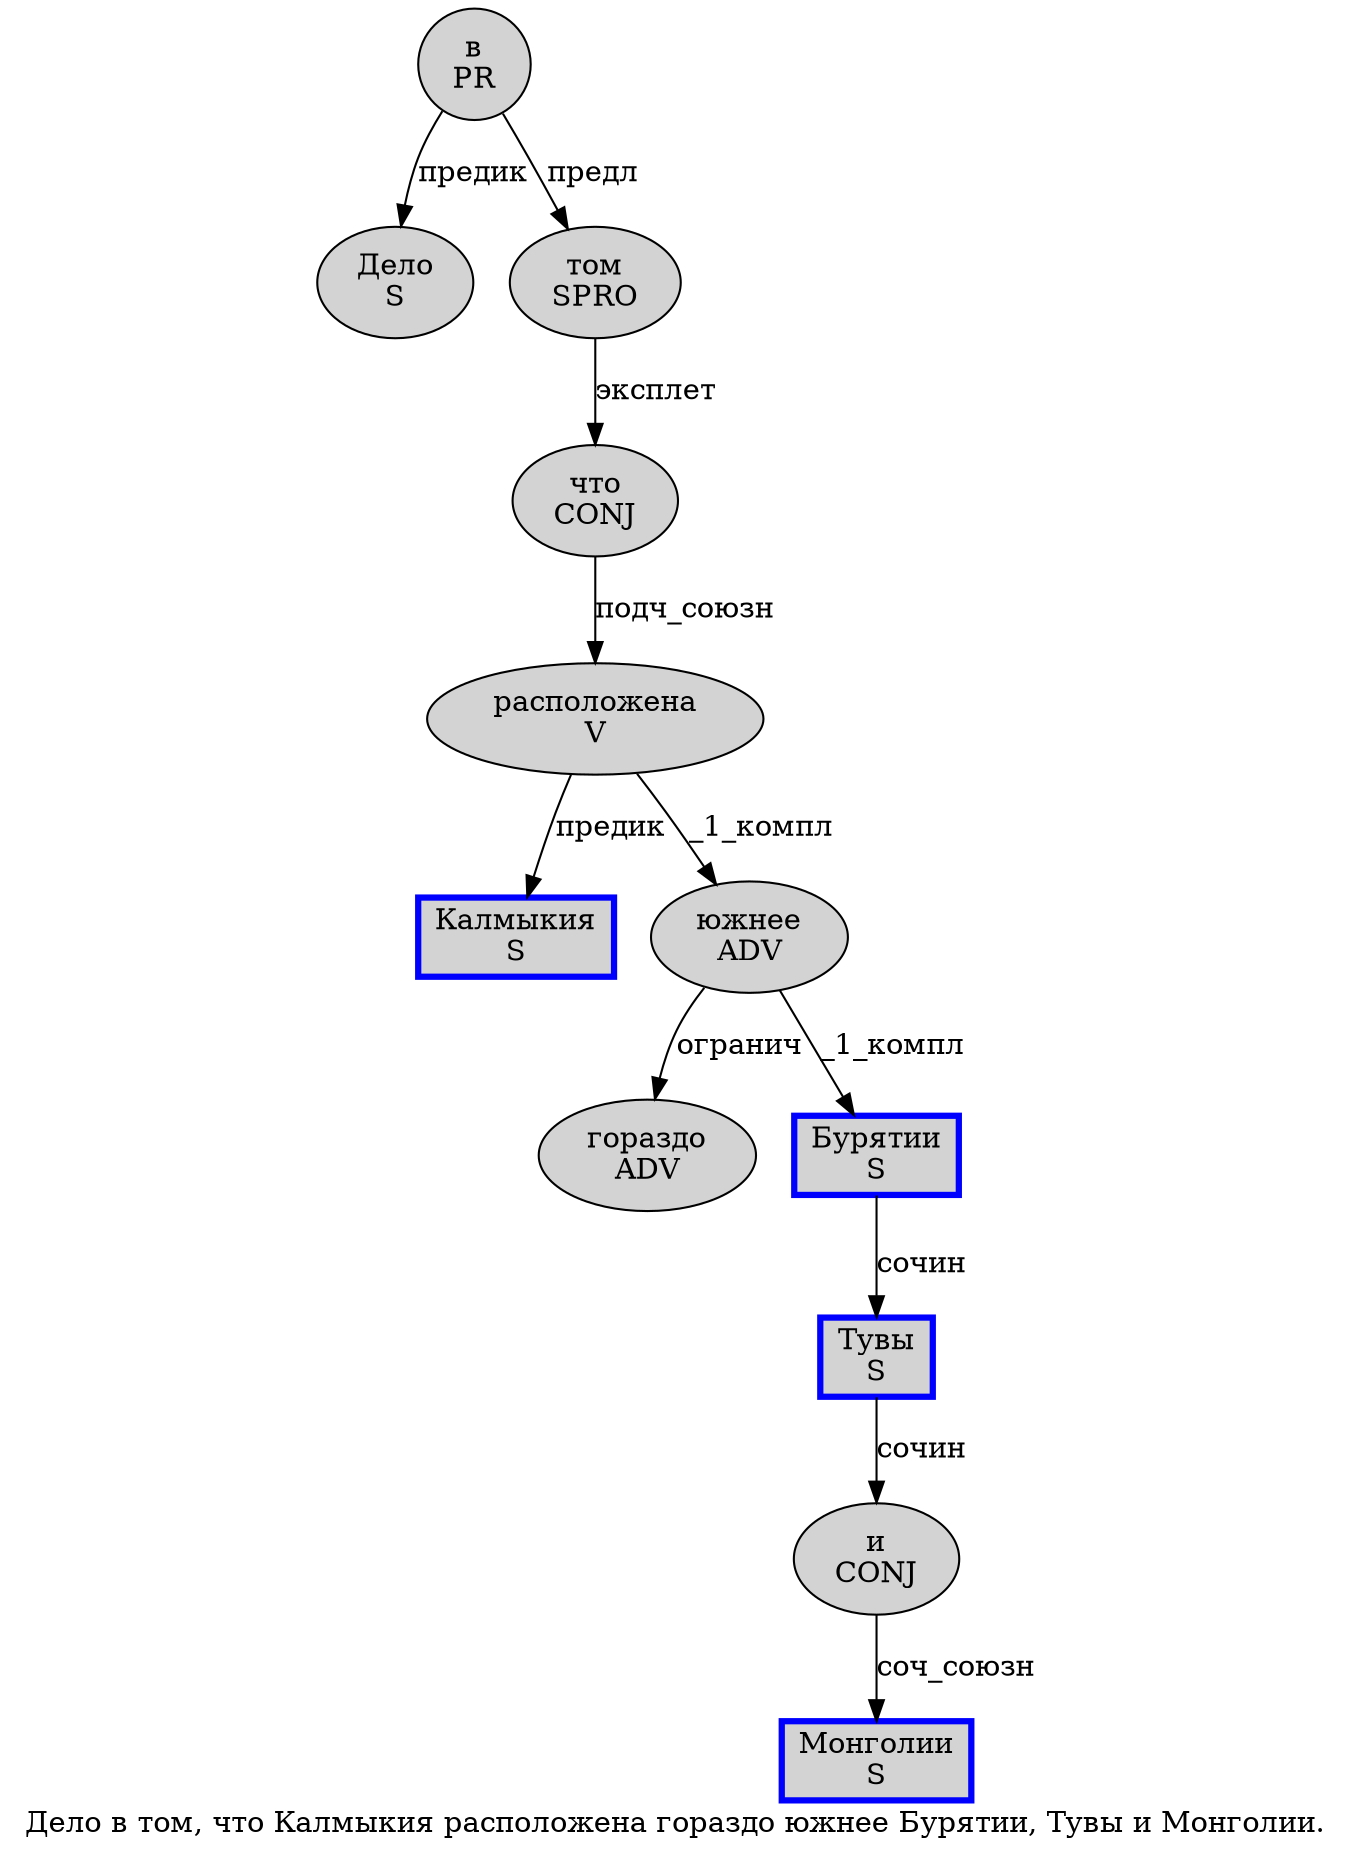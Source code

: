 digraph SENTENCE_1337 {
	graph [label="Дело в том, что Калмыкия расположена гораздо южнее Бурятии, Тувы и Монголии."]
	node [style=filled]
		0 [label="Дело
S" color="" fillcolor=lightgray penwidth=1 shape=ellipse]
		1 [label="в
PR" color="" fillcolor=lightgray penwidth=1 shape=ellipse]
		2 [label="том
SPRO" color="" fillcolor=lightgray penwidth=1 shape=ellipse]
		4 [label="что
CONJ" color="" fillcolor=lightgray penwidth=1 shape=ellipse]
		5 [label="Калмыкия
S" color=blue fillcolor=lightgray penwidth=3 shape=box]
		6 [label="расположена
V" color="" fillcolor=lightgray penwidth=1 shape=ellipse]
		7 [label="гораздо
ADV" color="" fillcolor=lightgray penwidth=1 shape=ellipse]
		8 [label="южнее
ADV" color="" fillcolor=lightgray penwidth=1 shape=ellipse]
		9 [label="Бурятии
S" color=blue fillcolor=lightgray penwidth=3 shape=box]
		11 [label="Тувы
S" color=blue fillcolor=lightgray penwidth=3 shape=box]
		12 [label="и
CONJ" color="" fillcolor=lightgray penwidth=1 shape=ellipse]
		13 [label="Монголии
S" color=blue fillcolor=lightgray penwidth=3 shape=box]
			4 -> 6 [label="подч_союзн"]
			12 -> 13 [label="соч_союзн"]
			2 -> 4 [label="эксплет"]
			1 -> 0 [label="предик"]
			1 -> 2 [label="предл"]
			6 -> 5 [label="предик"]
			6 -> 8 [label="_1_компл"]
			8 -> 7 [label="огранич"]
			8 -> 9 [label="_1_компл"]
			11 -> 12 [label="сочин"]
			9 -> 11 [label="сочин"]
}